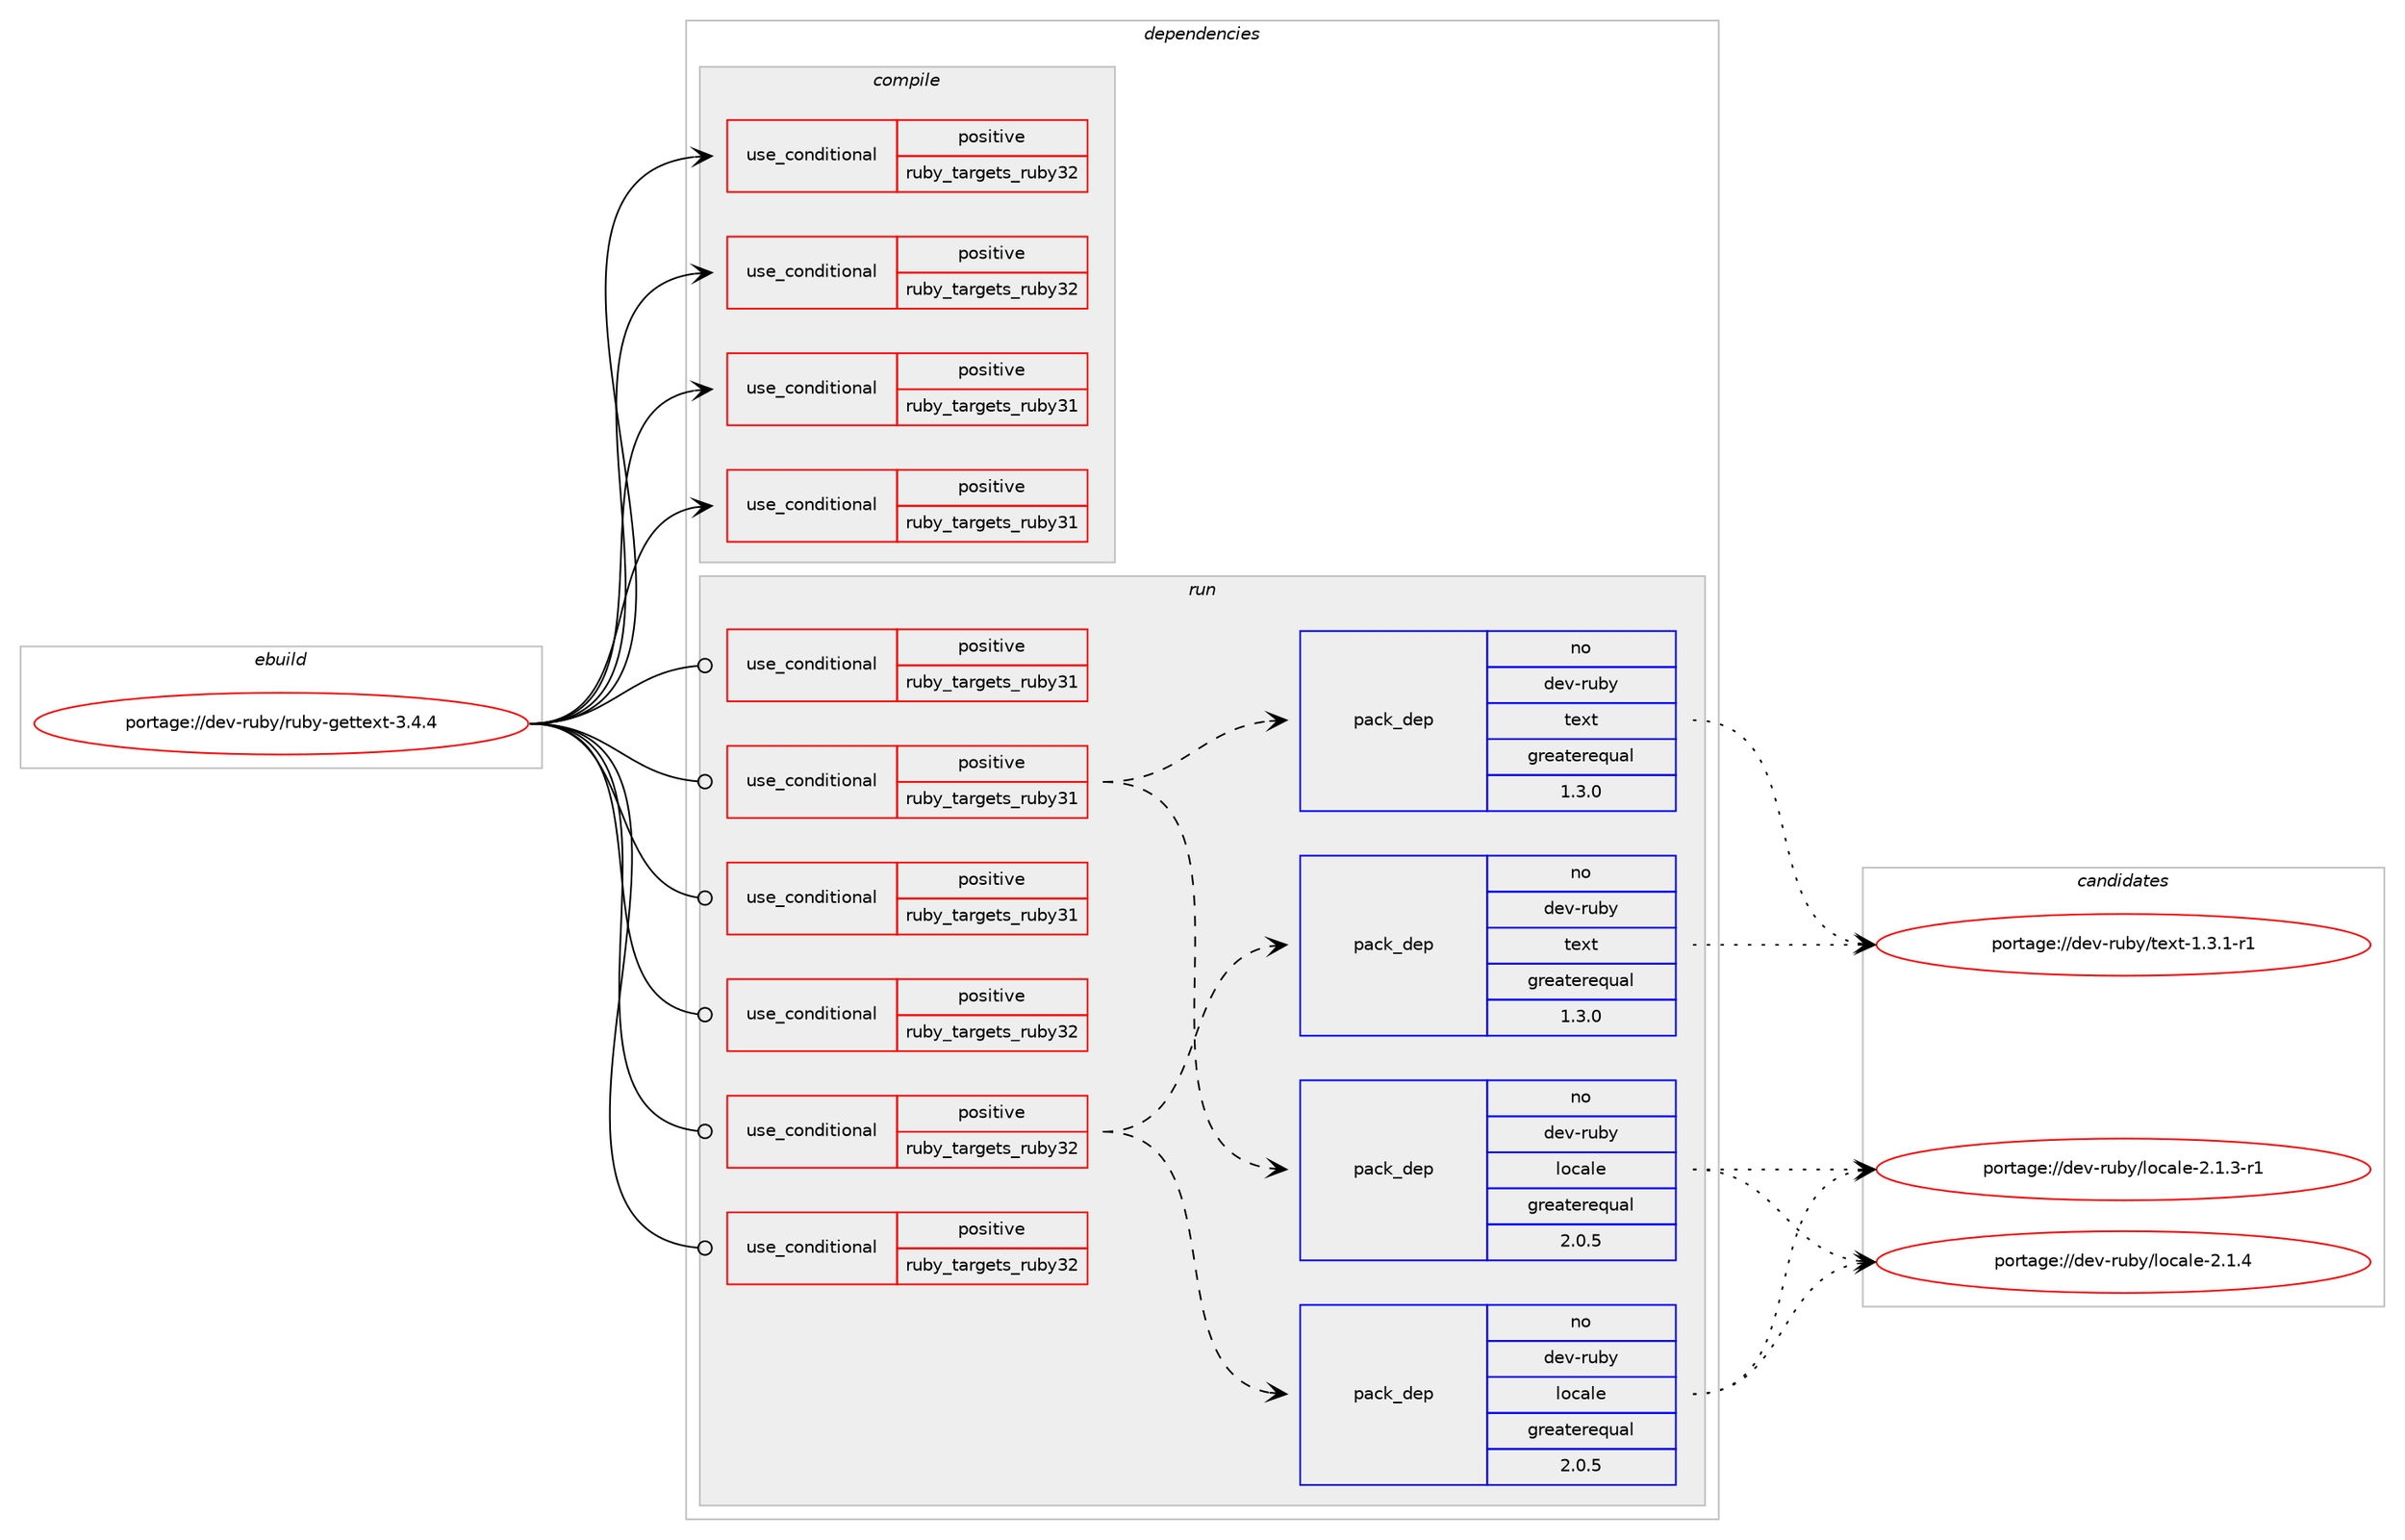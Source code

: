 digraph prolog {

# *************
# Graph options
# *************

newrank=true;
concentrate=true;
compound=true;
graph [rankdir=LR,fontname=Helvetica,fontsize=10,ranksep=1.5];#, ranksep=2.5, nodesep=0.2];
edge  [arrowhead=vee];
node  [fontname=Helvetica,fontsize=10];

# **********
# The ebuild
# **********

subgraph cluster_leftcol {
color=gray;
rank=same;
label=<<i>ebuild</i>>;
id [label="portage://dev-ruby/ruby-gettext-3.4.4", color=red, width=4, href="../dev-ruby/ruby-gettext-3.4.4.svg"];
}

# ****************
# The dependencies
# ****************

subgraph cluster_midcol {
color=gray;
label=<<i>dependencies</i>>;
subgraph cluster_compile {
fillcolor="#eeeeee";
style=filled;
label=<<i>compile</i>>;
subgraph cond53989 {
dependency102755 [label=<<TABLE BORDER="0" CELLBORDER="1" CELLSPACING="0" CELLPADDING="4"><TR><TD ROWSPAN="3" CELLPADDING="10">use_conditional</TD></TR><TR><TD>positive</TD></TR><TR><TD>ruby_targets_ruby31</TD></TR></TABLE>>, shape=none, color=red];
# *** BEGIN UNKNOWN DEPENDENCY TYPE (TODO) ***
# dependency102755 -> package_dependency(portage://dev-ruby/ruby-gettext-3.4.4,install,no,dev-lang,ruby,none,[,,],[slot(3.1)],[])
# *** END UNKNOWN DEPENDENCY TYPE (TODO) ***

}
id:e -> dependency102755:w [weight=20,style="solid",arrowhead="vee"];
subgraph cond53990 {
dependency102756 [label=<<TABLE BORDER="0" CELLBORDER="1" CELLSPACING="0" CELLPADDING="4"><TR><TD ROWSPAN="3" CELLPADDING="10">use_conditional</TD></TR><TR><TD>positive</TD></TR><TR><TD>ruby_targets_ruby31</TD></TR></TABLE>>, shape=none, color=red];
# *** BEGIN UNKNOWN DEPENDENCY TYPE (TODO) ***
# dependency102756 -> package_dependency(portage://dev-ruby/ruby-gettext-3.4.4,install,no,virtual,rubygems,none,[,,],[],[use(enable(ruby_targets_ruby31),negative)])
# *** END UNKNOWN DEPENDENCY TYPE (TODO) ***

}
id:e -> dependency102756:w [weight=20,style="solid",arrowhead="vee"];
subgraph cond53991 {
dependency102757 [label=<<TABLE BORDER="0" CELLBORDER="1" CELLSPACING="0" CELLPADDING="4"><TR><TD ROWSPAN="3" CELLPADDING="10">use_conditional</TD></TR><TR><TD>positive</TD></TR><TR><TD>ruby_targets_ruby32</TD></TR></TABLE>>, shape=none, color=red];
# *** BEGIN UNKNOWN DEPENDENCY TYPE (TODO) ***
# dependency102757 -> package_dependency(portage://dev-ruby/ruby-gettext-3.4.4,install,no,dev-lang,ruby,none,[,,],[slot(3.2)],[])
# *** END UNKNOWN DEPENDENCY TYPE (TODO) ***

}
id:e -> dependency102757:w [weight=20,style="solid",arrowhead="vee"];
subgraph cond53992 {
dependency102758 [label=<<TABLE BORDER="0" CELLBORDER="1" CELLSPACING="0" CELLPADDING="4"><TR><TD ROWSPAN="3" CELLPADDING="10">use_conditional</TD></TR><TR><TD>positive</TD></TR><TR><TD>ruby_targets_ruby32</TD></TR></TABLE>>, shape=none, color=red];
# *** BEGIN UNKNOWN DEPENDENCY TYPE (TODO) ***
# dependency102758 -> package_dependency(portage://dev-ruby/ruby-gettext-3.4.4,install,no,virtual,rubygems,none,[,,],[],[use(enable(ruby_targets_ruby32),negative)])
# *** END UNKNOWN DEPENDENCY TYPE (TODO) ***

}
id:e -> dependency102758:w [weight=20,style="solid",arrowhead="vee"];
# *** BEGIN UNKNOWN DEPENDENCY TYPE (TODO) ***
# id -> package_dependency(portage://dev-ruby/ruby-gettext-3.4.4,install,no,sys-devel,gettext,none,[,,],[],[])
# *** END UNKNOWN DEPENDENCY TYPE (TODO) ***

}
subgraph cluster_compileandrun {
fillcolor="#eeeeee";
style=filled;
label=<<i>compile and run</i>>;
}
subgraph cluster_run {
fillcolor="#eeeeee";
style=filled;
label=<<i>run</i>>;
subgraph cond53993 {
dependency102759 [label=<<TABLE BORDER="0" CELLBORDER="1" CELLSPACING="0" CELLPADDING="4"><TR><TD ROWSPAN="3" CELLPADDING="10">use_conditional</TD></TR><TR><TD>positive</TD></TR><TR><TD>ruby_targets_ruby31</TD></TR></TABLE>>, shape=none, color=red];
# *** BEGIN UNKNOWN DEPENDENCY TYPE (TODO) ***
# dependency102759 -> package_dependency(portage://dev-ruby/ruby-gettext-3.4.4,run,no,dev-lang,ruby,none,[,,],[slot(3.1)],[])
# *** END UNKNOWN DEPENDENCY TYPE (TODO) ***

}
id:e -> dependency102759:w [weight=20,style="solid",arrowhead="odot"];
subgraph cond53994 {
dependency102760 [label=<<TABLE BORDER="0" CELLBORDER="1" CELLSPACING="0" CELLPADDING="4"><TR><TD ROWSPAN="3" CELLPADDING="10">use_conditional</TD></TR><TR><TD>positive</TD></TR><TR><TD>ruby_targets_ruby31</TD></TR></TABLE>>, shape=none, color=red];
# *** BEGIN UNKNOWN DEPENDENCY TYPE (TODO) ***
# dependency102760 -> package_dependency(portage://dev-ruby/ruby-gettext-3.4.4,run,no,dev-ruby,erubi,none,[,,],[],[use(enable(ruby_targets_ruby31),negative)])
# *** END UNKNOWN DEPENDENCY TYPE (TODO) ***

subgraph pack47399 {
dependency102761 [label=<<TABLE BORDER="0" CELLBORDER="1" CELLSPACING="0" CELLPADDING="4" WIDTH="220"><TR><TD ROWSPAN="6" CELLPADDING="30">pack_dep</TD></TR><TR><TD WIDTH="110">no</TD></TR><TR><TD>dev-ruby</TD></TR><TR><TD>locale</TD></TR><TR><TD>greaterequal</TD></TR><TR><TD>2.0.5</TD></TR></TABLE>>, shape=none, color=blue];
}
dependency102760:e -> dependency102761:w [weight=20,style="dashed",arrowhead="vee"];
# *** BEGIN UNKNOWN DEPENDENCY TYPE (TODO) ***
# dependency102760 -> package_dependency(portage://dev-ruby/ruby-gettext-3.4.4,run,no,dev-ruby,prime,none,[,,],[],[use(enable(ruby_targets_ruby31),negative)])
# *** END UNKNOWN DEPENDENCY TYPE (TODO) ***

# *** BEGIN UNKNOWN DEPENDENCY TYPE (TODO) ***
# dependency102760 -> package_dependency(portage://dev-ruby/ruby-gettext-3.4.4,run,no,dev-ruby,racc,none,[,,],[],[use(enable(ruby_targets_ruby31),negative)])
# *** END UNKNOWN DEPENDENCY TYPE (TODO) ***

subgraph pack47400 {
dependency102762 [label=<<TABLE BORDER="0" CELLBORDER="1" CELLSPACING="0" CELLPADDING="4" WIDTH="220"><TR><TD ROWSPAN="6" CELLPADDING="30">pack_dep</TD></TR><TR><TD WIDTH="110">no</TD></TR><TR><TD>dev-ruby</TD></TR><TR><TD>text</TD></TR><TR><TD>greaterequal</TD></TR><TR><TD>1.3.0</TD></TR></TABLE>>, shape=none, color=blue];
}
dependency102760:e -> dependency102762:w [weight=20,style="dashed",arrowhead="vee"];
}
id:e -> dependency102760:w [weight=20,style="solid",arrowhead="odot"];
subgraph cond53995 {
dependency102763 [label=<<TABLE BORDER="0" CELLBORDER="1" CELLSPACING="0" CELLPADDING="4"><TR><TD ROWSPAN="3" CELLPADDING="10">use_conditional</TD></TR><TR><TD>positive</TD></TR><TR><TD>ruby_targets_ruby31</TD></TR></TABLE>>, shape=none, color=red];
# *** BEGIN UNKNOWN DEPENDENCY TYPE (TODO) ***
# dependency102763 -> package_dependency(portage://dev-ruby/ruby-gettext-3.4.4,run,no,virtual,rubygems,none,[,,],[],[use(enable(ruby_targets_ruby31),negative)])
# *** END UNKNOWN DEPENDENCY TYPE (TODO) ***

}
id:e -> dependency102763:w [weight=20,style="solid",arrowhead="odot"];
subgraph cond53996 {
dependency102764 [label=<<TABLE BORDER="0" CELLBORDER="1" CELLSPACING="0" CELLPADDING="4"><TR><TD ROWSPAN="3" CELLPADDING="10">use_conditional</TD></TR><TR><TD>positive</TD></TR><TR><TD>ruby_targets_ruby32</TD></TR></TABLE>>, shape=none, color=red];
# *** BEGIN UNKNOWN DEPENDENCY TYPE (TODO) ***
# dependency102764 -> package_dependency(portage://dev-ruby/ruby-gettext-3.4.4,run,no,dev-lang,ruby,none,[,,],[slot(3.2)],[])
# *** END UNKNOWN DEPENDENCY TYPE (TODO) ***

}
id:e -> dependency102764:w [weight=20,style="solid",arrowhead="odot"];
subgraph cond53997 {
dependency102765 [label=<<TABLE BORDER="0" CELLBORDER="1" CELLSPACING="0" CELLPADDING="4"><TR><TD ROWSPAN="3" CELLPADDING="10">use_conditional</TD></TR><TR><TD>positive</TD></TR><TR><TD>ruby_targets_ruby32</TD></TR></TABLE>>, shape=none, color=red];
# *** BEGIN UNKNOWN DEPENDENCY TYPE (TODO) ***
# dependency102765 -> package_dependency(portage://dev-ruby/ruby-gettext-3.4.4,run,no,dev-ruby,erubi,none,[,,],[],[use(enable(ruby_targets_ruby32),negative)])
# *** END UNKNOWN DEPENDENCY TYPE (TODO) ***

subgraph pack47401 {
dependency102766 [label=<<TABLE BORDER="0" CELLBORDER="1" CELLSPACING="0" CELLPADDING="4" WIDTH="220"><TR><TD ROWSPAN="6" CELLPADDING="30">pack_dep</TD></TR><TR><TD WIDTH="110">no</TD></TR><TR><TD>dev-ruby</TD></TR><TR><TD>locale</TD></TR><TR><TD>greaterequal</TD></TR><TR><TD>2.0.5</TD></TR></TABLE>>, shape=none, color=blue];
}
dependency102765:e -> dependency102766:w [weight=20,style="dashed",arrowhead="vee"];
# *** BEGIN UNKNOWN DEPENDENCY TYPE (TODO) ***
# dependency102765 -> package_dependency(portage://dev-ruby/ruby-gettext-3.4.4,run,no,dev-ruby,prime,none,[,,],[],[use(enable(ruby_targets_ruby32),negative)])
# *** END UNKNOWN DEPENDENCY TYPE (TODO) ***

# *** BEGIN UNKNOWN DEPENDENCY TYPE (TODO) ***
# dependency102765 -> package_dependency(portage://dev-ruby/ruby-gettext-3.4.4,run,no,dev-ruby,racc,none,[,,],[],[use(enable(ruby_targets_ruby32),negative)])
# *** END UNKNOWN DEPENDENCY TYPE (TODO) ***

subgraph pack47402 {
dependency102767 [label=<<TABLE BORDER="0" CELLBORDER="1" CELLSPACING="0" CELLPADDING="4" WIDTH="220"><TR><TD ROWSPAN="6" CELLPADDING="30">pack_dep</TD></TR><TR><TD WIDTH="110">no</TD></TR><TR><TD>dev-ruby</TD></TR><TR><TD>text</TD></TR><TR><TD>greaterequal</TD></TR><TR><TD>1.3.0</TD></TR></TABLE>>, shape=none, color=blue];
}
dependency102765:e -> dependency102767:w [weight=20,style="dashed",arrowhead="vee"];
}
id:e -> dependency102765:w [weight=20,style="solid",arrowhead="odot"];
subgraph cond53998 {
dependency102768 [label=<<TABLE BORDER="0" CELLBORDER="1" CELLSPACING="0" CELLPADDING="4"><TR><TD ROWSPAN="3" CELLPADDING="10">use_conditional</TD></TR><TR><TD>positive</TD></TR><TR><TD>ruby_targets_ruby32</TD></TR></TABLE>>, shape=none, color=red];
# *** BEGIN UNKNOWN DEPENDENCY TYPE (TODO) ***
# dependency102768 -> package_dependency(portage://dev-ruby/ruby-gettext-3.4.4,run,no,virtual,rubygems,none,[,,],[],[use(enable(ruby_targets_ruby32),negative)])
# *** END UNKNOWN DEPENDENCY TYPE (TODO) ***

}
id:e -> dependency102768:w [weight=20,style="solid",arrowhead="odot"];
# *** BEGIN UNKNOWN DEPENDENCY TYPE (TODO) ***
# id -> package_dependency(portage://dev-ruby/ruby-gettext-3.4.4,run,no,sys-devel,gettext,none,[,,],[],[])
# *** END UNKNOWN DEPENDENCY TYPE (TODO) ***

}
}

# **************
# The candidates
# **************

subgraph cluster_choices {
rank=same;
color=gray;
label=<<i>candidates</i>>;

subgraph choice47399 {
color=black;
nodesep=1;
choice10010111845114117981214710811199971081014550464946514511449 [label="portage://dev-ruby/locale-2.1.3-r1", color=red, width=4,href="../dev-ruby/locale-2.1.3-r1.svg"];
choice1001011184511411798121471081119997108101455046494652 [label="portage://dev-ruby/locale-2.1.4", color=red, width=4,href="../dev-ruby/locale-2.1.4.svg"];
dependency102761:e -> choice10010111845114117981214710811199971081014550464946514511449:w [style=dotted,weight="100"];
dependency102761:e -> choice1001011184511411798121471081119997108101455046494652:w [style=dotted,weight="100"];
}
subgraph choice47400 {
color=black;
nodesep=1;
choice1001011184511411798121471161011201164549465146494511449 [label="portage://dev-ruby/text-1.3.1-r1", color=red, width=4,href="../dev-ruby/text-1.3.1-r1.svg"];
dependency102762:e -> choice1001011184511411798121471161011201164549465146494511449:w [style=dotted,weight="100"];
}
subgraph choice47401 {
color=black;
nodesep=1;
choice10010111845114117981214710811199971081014550464946514511449 [label="portage://dev-ruby/locale-2.1.3-r1", color=red, width=4,href="../dev-ruby/locale-2.1.3-r1.svg"];
choice1001011184511411798121471081119997108101455046494652 [label="portage://dev-ruby/locale-2.1.4", color=red, width=4,href="../dev-ruby/locale-2.1.4.svg"];
dependency102766:e -> choice10010111845114117981214710811199971081014550464946514511449:w [style=dotted,weight="100"];
dependency102766:e -> choice1001011184511411798121471081119997108101455046494652:w [style=dotted,weight="100"];
}
subgraph choice47402 {
color=black;
nodesep=1;
choice1001011184511411798121471161011201164549465146494511449 [label="portage://dev-ruby/text-1.3.1-r1", color=red, width=4,href="../dev-ruby/text-1.3.1-r1.svg"];
dependency102767:e -> choice1001011184511411798121471161011201164549465146494511449:w [style=dotted,weight="100"];
}
}

}
